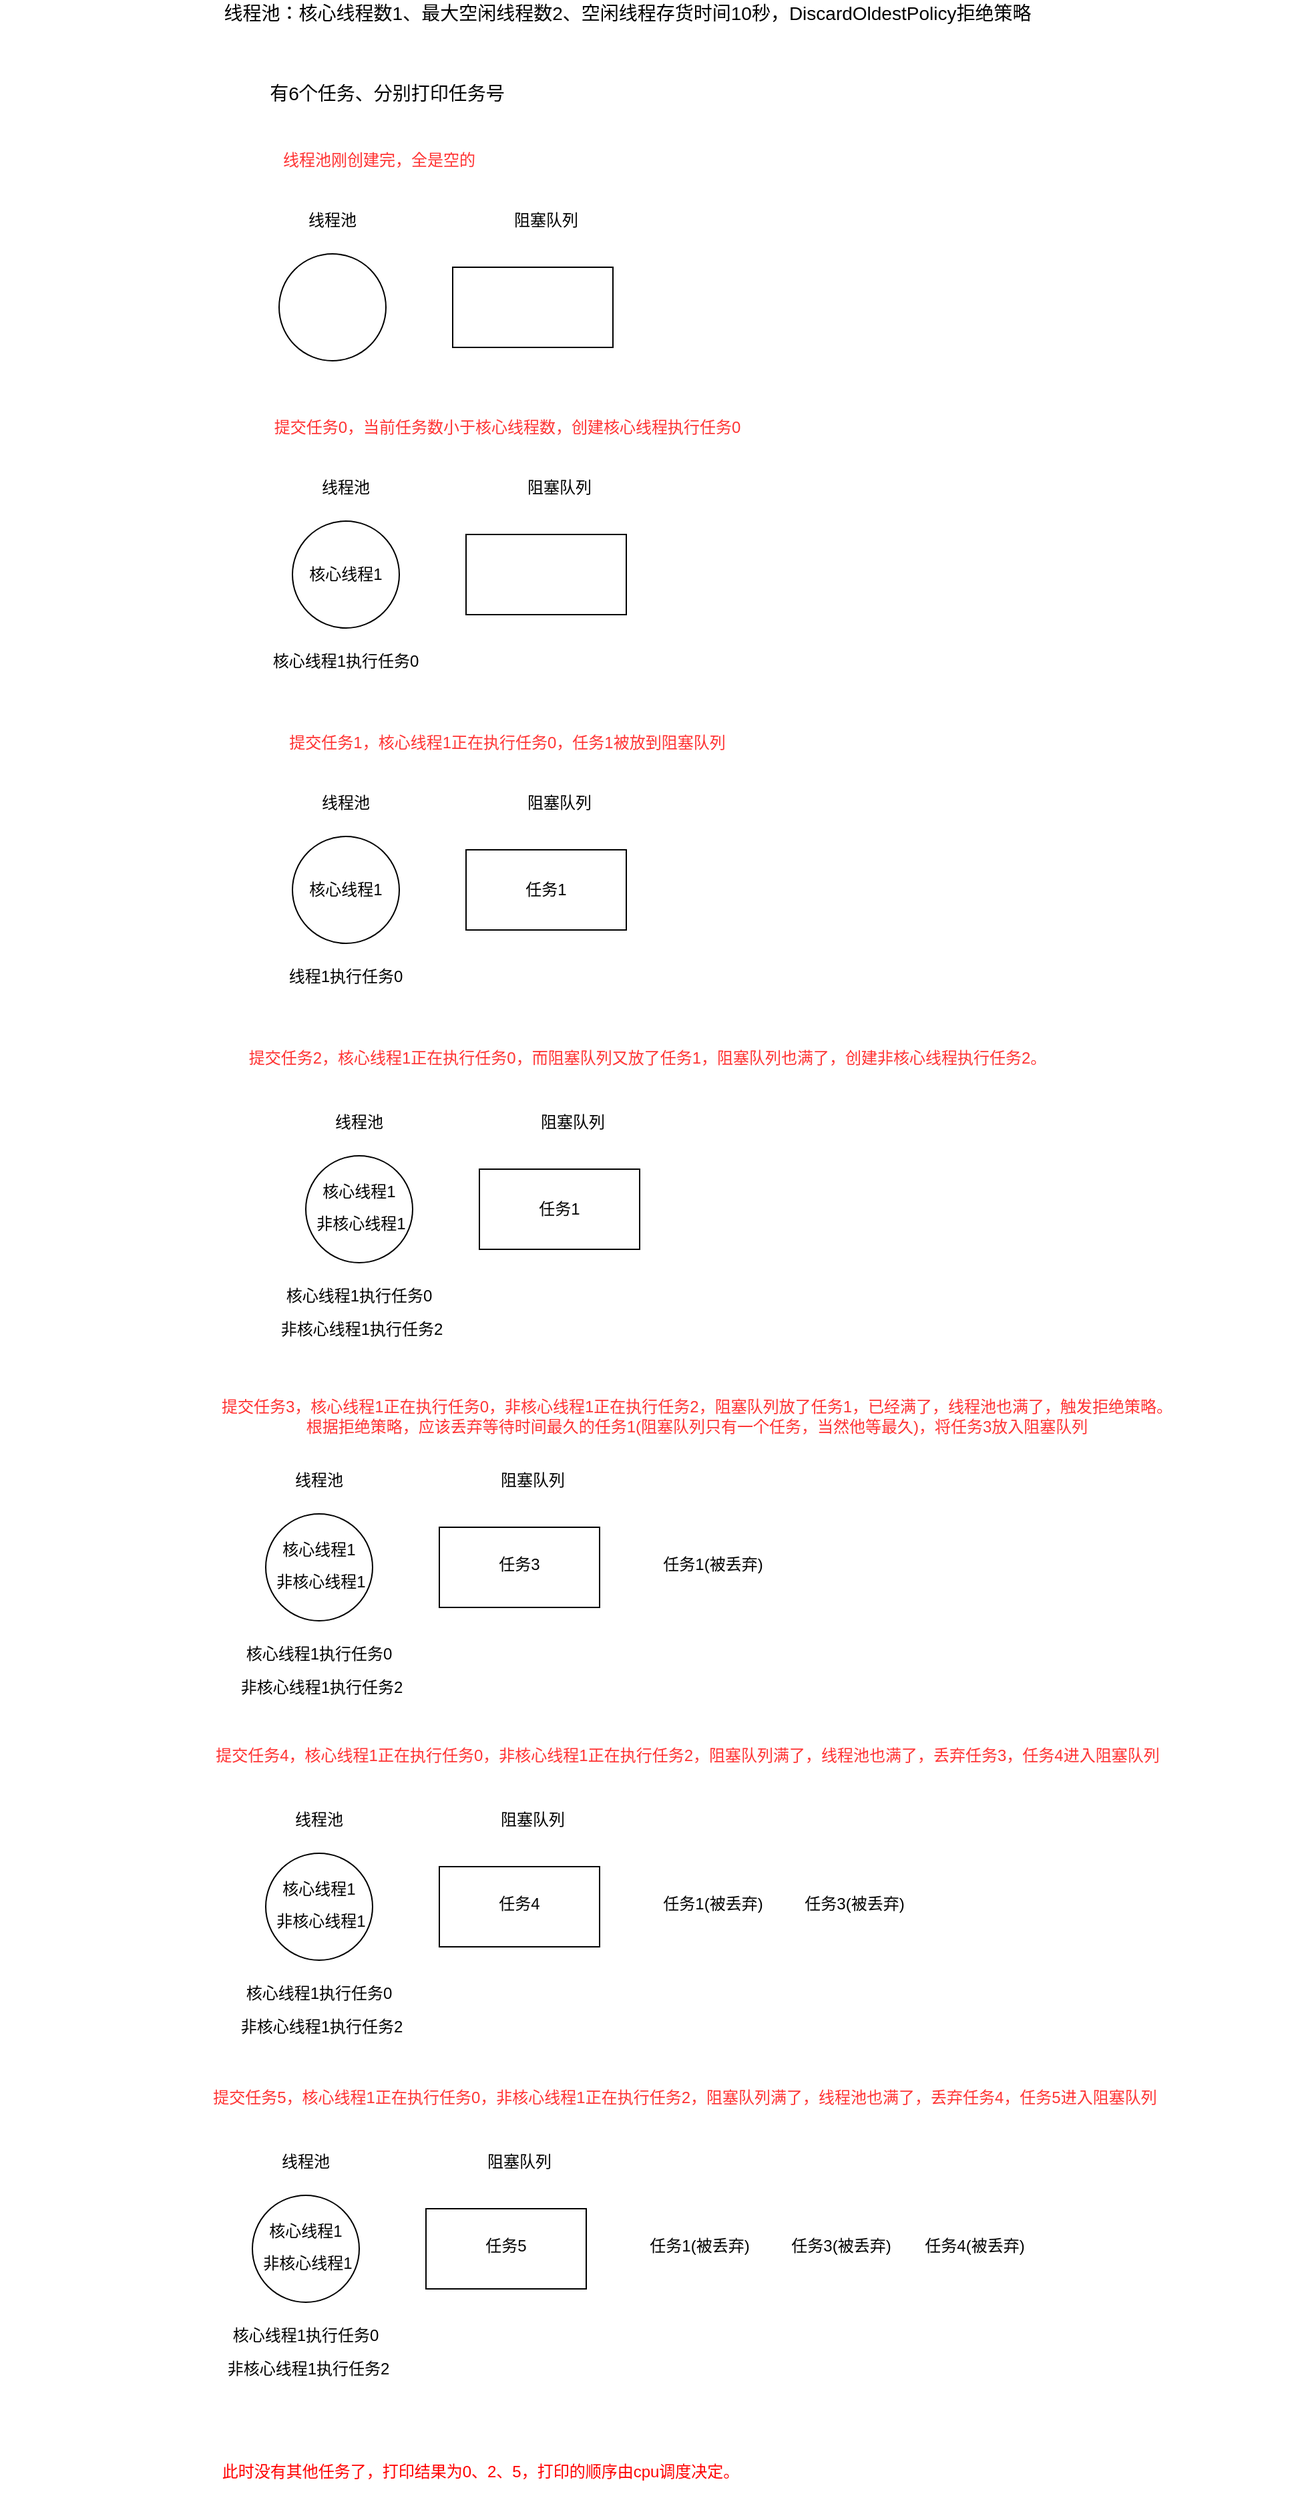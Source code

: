 <mxfile version="21.5.0" type="device">
  <diagram name="第 1 页" id="x6CWQ31z59mAk4Qy-NJt">
    <mxGraphModel dx="2261" dy="844" grid="1" gridSize="10" guides="1" tooltips="1" connect="1" arrows="1" fold="1" page="1" pageScale="1" pageWidth="827" pageHeight="1169" math="0" shadow="0">
      <root>
        <mxCell id="0" />
        <mxCell id="1" parent="0" />
        <mxCell id="WWQ9vXByA6zPc7UFQxct-1" value="" style="ellipse;whiteSpace=wrap;html=1;aspect=fixed;" vertex="1" parent="1">
          <mxGeometry x="59" y="220" width="80" height="80" as="geometry" />
        </mxCell>
        <mxCell id="WWQ9vXByA6zPc7UFQxct-2" value="" style="rounded=0;whiteSpace=wrap;html=1;" vertex="1" parent="1">
          <mxGeometry x="189" y="230" width="120" height="60" as="geometry" />
        </mxCell>
        <mxCell id="WWQ9vXByA6zPc7UFQxct-3" value="线程池" style="text;html=1;strokeColor=none;fillColor=none;align=center;verticalAlign=middle;whiteSpace=wrap;rounded=0;" vertex="1" parent="1">
          <mxGeometry x="69" y="180" width="60" height="30" as="geometry" />
        </mxCell>
        <mxCell id="WWQ9vXByA6zPc7UFQxct-4" value="阻塞队列" style="text;html=1;strokeColor=none;fillColor=none;align=center;verticalAlign=middle;whiteSpace=wrap;rounded=0;" vertex="1" parent="1">
          <mxGeometry x="229" y="180" width="60" height="30" as="geometry" />
        </mxCell>
        <mxCell id="WWQ9vXByA6zPc7UFQxct-5" value="线程池：核心线程数1、最大空闲线程数2、空闲线程存货时间10秒，DiscardOldestPolicy拒绝策略" style="text;html=1;strokeColor=none;fillColor=none;align=center;verticalAlign=middle;whiteSpace=wrap;rounded=0;fontSize=14;" vertex="1" parent="1">
          <mxGeometry x="-40" y="30" width="720" height="20" as="geometry" />
        </mxCell>
        <mxCell id="WWQ9vXByA6zPc7UFQxct-6" value="有6个任务、分别打印任务号" style="text;html=1;strokeColor=none;fillColor=none;align=center;verticalAlign=middle;whiteSpace=wrap;rounded=0;fontSize=14;" vertex="1" parent="1">
          <mxGeometry x="10" y="90" width="260" height="20" as="geometry" />
        </mxCell>
        <mxCell id="WWQ9vXByA6zPc7UFQxct-7" value="线程池刚创建完，全是空的" style="text;html=1;strokeColor=none;fillColor=none;align=center;verticalAlign=middle;whiteSpace=wrap;rounded=0;fontColor=#FF3333;" vertex="1" parent="1">
          <mxGeometry x="59" y="140" width="150" height="20" as="geometry" />
        </mxCell>
        <mxCell id="WWQ9vXByA6zPc7UFQxct-8" value="" style="ellipse;whiteSpace=wrap;html=1;aspect=fixed;" vertex="1" parent="1">
          <mxGeometry x="69" y="420" width="80" height="80" as="geometry" />
        </mxCell>
        <mxCell id="WWQ9vXByA6zPc7UFQxct-9" value="" style="rounded=0;whiteSpace=wrap;html=1;" vertex="1" parent="1">
          <mxGeometry x="199" y="430" width="120" height="60" as="geometry" />
        </mxCell>
        <mxCell id="WWQ9vXByA6zPc7UFQxct-10" value="线程池" style="text;html=1;strokeColor=none;fillColor=none;align=center;verticalAlign=middle;whiteSpace=wrap;rounded=0;" vertex="1" parent="1">
          <mxGeometry x="79" y="380" width="60" height="30" as="geometry" />
        </mxCell>
        <mxCell id="WWQ9vXByA6zPc7UFQxct-11" value="阻塞队列" style="text;html=1;strokeColor=none;fillColor=none;align=center;verticalAlign=middle;whiteSpace=wrap;rounded=0;" vertex="1" parent="1">
          <mxGeometry x="239" y="380" width="60" height="30" as="geometry" />
        </mxCell>
        <mxCell id="WWQ9vXByA6zPc7UFQxct-12" value="提交任务0，当前任务数小于核心线程数，创建核心线程执行任务0" style="text;html=1;strokeColor=none;fillColor=none;align=center;verticalAlign=middle;whiteSpace=wrap;rounded=0;fontColor=#FF3333;" vertex="1" parent="1">
          <mxGeometry y="340" width="460" height="20" as="geometry" />
        </mxCell>
        <mxCell id="WWQ9vXByA6zPc7UFQxct-13" value="核心线程1" style="text;html=1;strokeColor=none;fillColor=none;align=center;verticalAlign=middle;whiteSpace=wrap;rounded=0;" vertex="1" parent="1">
          <mxGeometry x="79" y="445" width="60" height="30" as="geometry" />
        </mxCell>
        <mxCell id="WWQ9vXByA6zPc7UFQxct-14" value="核心线程1执行任务0" style="text;html=1;strokeColor=none;fillColor=none;align=center;verticalAlign=middle;whiteSpace=wrap;rounded=0;" vertex="1" parent="1">
          <mxGeometry x="49" y="510" width="120" height="30" as="geometry" />
        </mxCell>
        <mxCell id="WWQ9vXByA6zPc7UFQxct-16" value="" style="ellipse;whiteSpace=wrap;html=1;aspect=fixed;" vertex="1" parent="1">
          <mxGeometry x="69" y="656" width="80" height="80" as="geometry" />
        </mxCell>
        <mxCell id="WWQ9vXByA6zPc7UFQxct-17" value="" style="rounded=0;whiteSpace=wrap;html=1;" vertex="1" parent="1">
          <mxGeometry x="199" y="666" width="120" height="60" as="geometry" />
        </mxCell>
        <mxCell id="WWQ9vXByA6zPc7UFQxct-18" value="线程池" style="text;html=1;strokeColor=none;fillColor=none;align=center;verticalAlign=middle;whiteSpace=wrap;rounded=0;" vertex="1" parent="1">
          <mxGeometry x="79" y="616" width="60" height="30" as="geometry" />
        </mxCell>
        <mxCell id="WWQ9vXByA6zPc7UFQxct-19" value="阻塞队列" style="text;html=1;strokeColor=none;fillColor=none;align=center;verticalAlign=middle;whiteSpace=wrap;rounded=0;" vertex="1" parent="1">
          <mxGeometry x="239" y="616" width="60" height="30" as="geometry" />
        </mxCell>
        <mxCell id="WWQ9vXByA6zPc7UFQxct-20" value="提交任务1，核心线程1正在执行任务0，任务1被放到阻塞队列" style="text;html=1;strokeColor=none;fillColor=none;align=center;verticalAlign=middle;whiteSpace=wrap;rounded=0;fontColor=#FF3333;" vertex="1" parent="1">
          <mxGeometry y="576" width="460" height="20" as="geometry" />
        </mxCell>
        <mxCell id="WWQ9vXByA6zPc7UFQxct-21" value="核心线程1" style="text;html=1;strokeColor=none;fillColor=none;align=center;verticalAlign=middle;whiteSpace=wrap;rounded=0;" vertex="1" parent="1">
          <mxGeometry x="79" y="681" width="60" height="30" as="geometry" />
        </mxCell>
        <mxCell id="WWQ9vXByA6zPc7UFQxct-22" value="线程1执行任务0" style="text;html=1;strokeColor=none;fillColor=none;align=center;verticalAlign=middle;whiteSpace=wrap;rounded=0;" vertex="1" parent="1">
          <mxGeometry x="49" y="746" width="120" height="30" as="geometry" />
        </mxCell>
        <mxCell id="WWQ9vXByA6zPc7UFQxct-23" value="任务1" style="text;html=1;strokeColor=none;fillColor=none;align=center;verticalAlign=middle;whiteSpace=wrap;rounded=0;" vertex="1" parent="1">
          <mxGeometry x="229" y="681" width="60" height="30" as="geometry" />
        </mxCell>
        <mxCell id="WWQ9vXByA6zPc7UFQxct-24" value="" style="ellipse;whiteSpace=wrap;html=1;aspect=fixed;" vertex="1" parent="1">
          <mxGeometry x="79" y="895" width="80" height="80" as="geometry" />
        </mxCell>
        <mxCell id="WWQ9vXByA6zPc7UFQxct-25" value="" style="rounded=0;whiteSpace=wrap;html=1;" vertex="1" parent="1">
          <mxGeometry x="209" y="905" width="120" height="60" as="geometry" />
        </mxCell>
        <mxCell id="WWQ9vXByA6zPc7UFQxct-26" value="线程池" style="text;html=1;strokeColor=none;fillColor=none;align=center;verticalAlign=middle;whiteSpace=wrap;rounded=0;" vertex="1" parent="1">
          <mxGeometry x="89" y="855" width="60" height="30" as="geometry" />
        </mxCell>
        <mxCell id="WWQ9vXByA6zPc7UFQxct-27" value="阻塞队列" style="text;html=1;strokeColor=none;fillColor=none;align=center;verticalAlign=middle;whiteSpace=wrap;rounded=0;" vertex="1" parent="1">
          <mxGeometry x="249" y="855" width="60" height="30" as="geometry" />
        </mxCell>
        <mxCell id="WWQ9vXByA6zPc7UFQxct-28" value="提交任务2，核心线程1正在执行任务0，而阻塞队列又放了任务1，阻塞队列也满了，创建非核心线程执行任务2。" style="text;html=1;strokeColor=none;fillColor=none;align=center;verticalAlign=middle;whiteSpace=wrap;rounded=0;fontColor=#FF3333;" vertex="1" parent="1">
          <mxGeometry x="-120" y="802" width="910" height="40" as="geometry" />
        </mxCell>
        <mxCell id="WWQ9vXByA6zPc7UFQxct-29" value="核心线程1" style="text;html=1;strokeColor=none;fillColor=none;align=center;verticalAlign=middle;whiteSpace=wrap;rounded=0;" vertex="1" parent="1">
          <mxGeometry x="89" y="907" width="60" height="30" as="geometry" />
        </mxCell>
        <mxCell id="WWQ9vXByA6zPc7UFQxct-30" value="核心线程1执行任务0" style="text;html=1;strokeColor=none;fillColor=none;align=center;verticalAlign=middle;whiteSpace=wrap;rounded=0;" vertex="1" parent="1">
          <mxGeometry x="59" y="985" width="120" height="30" as="geometry" />
        </mxCell>
        <mxCell id="WWQ9vXByA6zPc7UFQxct-31" value="任务1" style="text;html=1;strokeColor=none;fillColor=none;align=center;verticalAlign=middle;whiteSpace=wrap;rounded=0;" vertex="1" parent="1">
          <mxGeometry x="219" y="922.5" width="100" height="25" as="geometry" />
        </mxCell>
        <mxCell id="WWQ9vXByA6zPc7UFQxct-32" value="非核心线程1执行任务2" style="text;html=1;strokeColor=none;fillColor=none;align=center;verticalAlign=middle;whiteSpace=wrap;rounded=0;" vertex="1" parent="1">
          <mxGeometry x="51" y="1015" width="140" height="20" as="geometry" />
        </mxCell>
        <mxCell id="WWQ9vXByA6zPc7UFQxct-33" value="非核心线程1" style="text;html=1;strokeColor=none;fillColor=none;align=center;verticalAlign=middle;whiteSpace=wrap;rounded=0;" vertex="1" parent="1">
          <mxGeometry x="86" y="931" width="69" height="29" as="geometry" />
        </mxCell>
        <mxCell id="WWQ9vXByA6zPc7UFQxct-34" value="" style="ellipse;whiteSpace=wrap;html=1;aspect=fixed;" vertex="1" parent="1">
          <mxGeometry x="49" y="1163" width="80" height="80" as="geometry" />
        </mxCell>
        <mxCell id="WWQ9vXByA6zPc7UFQxct-35" value="" style="rounded=0;whiteSpace=wrap;html=1;" vertex="1" parent="1">
          <mxGeometry x="179" y="1173" width="120" height="60" as="geometry" />
        </mxCell>
        <mxCell id="WWQ9vXByA6zPc7UFQxct-36" value="线程池" style="text;html=1;strokeColor=none;fillColor=none;align=center;verticalAlign=middle;whiteSpace=wrap;rounded=0;" vertex="1" parent="1">
          <mxGeometry x="59" y="1123" width="60" height="30" as="geometry" />
        </mxCell>
        <mxCell id="WWQ9vXByA6zPc7UFQxct-37" value="阻塞队列" style="text;html=1;strokeColor=none;fillColor=none;align=center;verticalAlign=middle;whiteSpace=wrap;rounded=0;" vertex="1" parent="1">
          <mxGeometry x="219" y="1123" width="60" height="30" as="geometry" />
        </mxCell>
        <mxCell id="WWQ9vXByA6zPc7UFQxct-38" value="提交任务3，核心线程1正在执行任务0，非核心线程1正在执行任务2，阻塞队列放了任务1，已经满了，线程池也满了，触发拒绝策略。&lt;br&gt;根据拒绝策略，应该丢弃等待时间最久的任务1(阻塞队列只有一个任务，当然他等最久)，将任务3放入阻塞队列" style="text;html=1;strokeColor=none;fillColor=none;align=center;verticalAlign=middle;whiteSpace=wrap;rounded=0;fontColor=#FF3333;" vertex="1" parent="1">
          <mxGeometry x="-83" y="1070" width="910" height="40" as="geometry" />
        </mxCell>
        <mxCell id="WWQ9vXByA6zPc7UFQxct-39" value="核心线程1" style="text;html=1;strokeColor=none;fillColor=none;align=center;verticalAlign=middle;whiteSpace=wrap;rounded=0;" vertex="1" parent="1">
          <mxGeometry x="59" y="1175" width="60" height="30" as="geometry" />
        </mxCell>
        <mxCell id="WWQ9vXByA6zPc7UFQxct-40" value="核心线程1执行任务0" style="text;html=1;strokeColor=none;fillColor=none;align=center;verticalAlign=middle;whiteSpace=wrap;rounded=0;" vertex="1" parent="1">
          <mxGeometry x="29" y="1253" width="120" height="30" as="geometry" />
        </mxCell>
        <mxCell id="WWQ9vXByA6zPc7UFQxct-41" value="任务1(被丢弃)" style="text;html=1;strokeColor=none;fillColor=none;align=center;verticalAlign=middle;whiteSpace=wrap;rounded=0;" vertex="1" parent="1">
          <mxGeometry x="334" y="1188" width="100" height="25" as="geometry" />
        </mxCell>
        <mxCell id="WWQ9vXByA6zPc7UFQxct-42" value="非核心线程1执行任务2" style="text;html=1;strokeColor=none;fillColor=none;align=center;verticalAlign=middle;whiteSpace=wrap;rounded=0;" vertex="1" parent="1">
          <mxGeometry x="21" y="1283" width="140" height="20" as="geometry" />
        </mxCell>
        <mxCell id="WWQ9vXByA6zPc7UFQxct-43" value="非核心线程1" style="text;html=1;strokeColor=none;fillColor=none;align=center;verticalAlign=middle;whiteSpace=wrap;rounded=0;" vertex="1" parent="1">
          <mxGeometry x="56" y="1199" width="69" height="29" as="geometry" />
        </mxCell>
        <mxCell id="WWQ9vXByA6zPc7UFQxct-44" value="任务3" style="text;html=1;strokeColor=none;fillColor=none;align=center;verticalAlign=middle;whiteSpace=wrap;rounded=0;" vertex="1" parent="1">
          <mxGeometry x="189" y="1188" width="100" height="25" as="geometry" />
        </mxCell>
        <mxCell id="WWQ9vXByA6zPc7UFQxct-45" value="" style="ellipse;whiteSpace=wrap;html=1;aspect=fixed;" vertex="1" parent="1">
          <mxGeometry x="49" y="1417" width="80" height="80" as="geometry" />
        </mxCell>
        <mxCell id="WWQ9vXByA6zPc7UFQxct-46" value="" style="rounded=0;whiteSpace=wrap;html=1;" vertex="1" parent="1">
          <mxGeometry x="179" y="1427" width="120" height="60" as="geometry" />
        </mxCell>
        <mxCell id="WWQ9vXByA6zPc7UFQxct-47" value="线程池" style="text;html=1;strokeColor=none;fillColor=none;align=center;verticalAlign=middle;whiteSpace=wrap;rounded=0;" vertex="1" parent="1">
          <mxGeometry x="59" y="1377" width="60" height="30" as="geometry" />
        </mxCell>
        <mxCell id="WWQ9vXByA6zPc7UFQxct-48" value="阻塞队列" style="text;html=1;strokeColor=none;fillColor=none;align=center;verticalAlign=middle;whiteSpace=wrap;rounded=0;" vertex="1" parent="1">
          <mxGeometry x="219" y="1377" width="60" height="30" as="geometry" />
        </mxCell>
        <mxCell id="WWQ9vXByA6zPc7UFQxct-49" value="提交任务4，核心线程1正在执行任务0，非核心线程1正在执行任务2，阻塞队列满了，线程池也满了，丢弃任务3，任务4进入阻塞队列" style="text;html=1;strokeColor=none;fillColor=none;align=center;verticalAlign=middle;whiteSpace=wrap;rounded=0;fontColor=#FF3333;" vertex="1" parent="1">
          <mxGeometry x="-90" y="1324" width="910" height="40" as="geometry" />
        </mxCell>
        <mxCell id="WWQ9vXByA6zPc7UFQxct-50" value="核心线程1" style="text;html=1;strokeColor=none;fillColor=none;align=center;verticalAlign=middle;whiteSpace=wrap;rounded=0;" vertex="1" parent="1">
          <mxGeometry x="59" y="1429" width="60" height="30" as="geometry" />
        </mxCell>
        <mxCell id="WWQ9vXByA6zPc7UFQxct-51" value="核心线程1执行任务0" style="text;html=1;strokeColor=none;fillColor=none;align=center;verticalAlign=middle;whiteSpace=wrap;rounded=0;" vertex="1" parent="1">
          <mxGeometry x="29" y="1507" width="120" height="30" as="geometry" />
        </mxCell>
        <mxCell id="WWQ9vXByA6zPc7UFQxct-52" value="任务1(被丢弃)" style="text;html=1;strokeColor=none;fillColor=none;align=center;verticalAlign=middle;whiteSpace=wrap;rounded=0;" vertex="1" parent="1">
          <mxGeometry x="334" y="1442" width="100" height="25" as="geometry" />
        </mxCell>
        <mxCell id="WWQ9vXByA6zPc7UFQxct-53" value="非核心线程1执行任务2" style="text;html=1;strokeColor=none;fillColor=none;align=center;verticalAlign=middle;whiteSpace=wrap;rounded=0;" vertex="1" parent="1">
          <mxGeometry x="21" y="1537" width="140" height="20" as="geometry" />
        </mxCell>
        <mxCell id="WWQ9vXByA6zPc7UFQxct-54" value="非核心线程1" style="text;html=1;strokeColor=none;fillColor=none;align=center;verticalAlign=middle;whiteSpace=wrap;rounded=0;" vertex="1" parent="1">
          <mxGeometry x="56" y="1453" width="69" height="29" as="geometry" />
        </mxCell>
        <mxCell id="WWQ9vXByA6zPc7UFQxct-55" value="任务4" style="text;html=1;strokeColor=none;fillColor=none;align=center;verticalAlign=middle;whiteSpace=wrap;rounded=0;" vertex="1" parent="1">
          <mxGeometry x="189" y="1442" width="100" height="25" as="geometry" />
        </mxCell>
        <mxCell id="WWQ9vXByA6zPc7UFQxct-56" value="任务3(被丢弃)" style="text;html=1;strokeColor=none;fillColor=none;align=center;verticalAlign=middle;whiteSpace=wrap;rounded=0;" vertex="1" parent="1">
          <mxGeometry x="440" y="1442" width="100" height="25" as="geometry" />
        </mxCell>
        <mxCell id="WWQ9vXByA6zPc7UFQxct-57" value="" style="ellipse;whiteSpace=wrap;html=1;aspect=fixed;" vertex="1" parent="1">
          <mxGeometry x="39" y="1673" width="80" height="80" as="geometry" />
        </mxCell>
        <mxCell id="WWQ9vXByA6zPc7UFQxct-58" value="" style="rounded=0;whiteSpace=wrap;html=1;" vertex="1" parent="1">
          <mxGeometry x="169" y="1683" width="120" height="60" as="geometry" />
        </mxCell>
        <mxCell id="WWQ9vXByA6zPc7UFQxct-59" value="线程池" style="text;html=1;strokeColor=none;fillColor=none;align=center;verticalAlign=middle;whiteSpace=wrap;rounded=0;" vertex="1" parent="1">
          <mxGeometry x="49" y="1633" width="60" height="30" as="geometry" />
        </mxCell>
        <mxCell id="WWQ9vXByA6zPc7UFQxct-60" value="阻塞队列" style="text;html=1;strokeColor=none;fillColor=none;align=center;verticalAlign=middle;whiteSpace=wrap;rounded=0;" vertex="1" parent="1">
          <mxGeometry x="209" y="1633" width="60" height="30" as="geometry" />
        </mxCell>
        <mxCell id="WWQ9vXByA6zPc7UFQxct-61" value="提交任务5，核心线程1正在执行任务0，非核心线程1正在执行任务2，阻塞队列满了，线程池也满了，丢弃任务4，任务5进入阻塞队列" style="text;html=1;strokeColor=none;fillColor=none;align=center;verticalAlign=middle;whiteSpace=wrap;rounded=0;fontColor=#FF3333;" vertex="1" parent="1">
          <mxGeometry x="-92" y="1580" width="910" height="40" as="geometry" />
        </mxCell>
        <mxCell id="WWQ9vXByA6zPc7UFQxct-62" value="核心线程1" style="text;html=1;strokeColor=none;fillColor=none;align=center;verticalAlign=middle;whiteSpace=wrap;rounded=0;" vertex="1" parent="1">
          <mxGeometry x="49" y="1685" width="60" height="30" as="geometry" />
        </mxCell>
        <mxCell id="WWQ9vXByA6zPc7UFQxct-63" value="核心线程1执行任务0" style="text;html=1;strokeColor=none;fillColor=none;align=center;verticalAlign=middle;whiteSpace=wrap;rounded=0;" vertex="1" parent="1">
          <mxGeometry x="19" y="1763" width="120" height="30" as="geometry" />
        </mxCell>
        <mxCell id="WWQ9vXByA6zPc7UFQxct-64" value="任务1(被丢弃)" style="text;html=1;strokeColor=none;fillColor=none;align=center;verticalAlign=middle;whiteSpace=wrap;rounded=0;" vertex="1" parent="1">
          <mxGeometry x="324" y="1698" width="100" height="25" as="geometry" />
        </mxCell>
        <mxCell id="WWQ9vXByA6zPc7UFQxct-65" value="非核心线程1执行任务2" style="text;html=1;strokeColor=none;fillColor=none;align=center;verticalAlign=middle;whiteSpace=wrap;rounded=0;" vertex="1" parent="1">
          <mxGeometry x="11" y="1793" width="140" height="20" as="geometry" />
        </mxCell>
        <mxCell id="WWQ9vXByA6zPc7UFQxct-66" value="非核心线程1" style="text;html=1;strokeColor=none;fillColor=none;align=center;verticalAlign=middle;whiteSpace=wrap;rounded=0;" vertex="1" parent="1">
          <mxGeometry x="46" y="1709" width="69" height="29" as="geometry" />
        </mxCell>
        <mxCell id="WWQ9vXByA6zPc7UFQxct-67" value="任务5" style="text;html=1;strokeColor=none;fillColor=none;align=center;verticalAlign=middle;whiteSpace=wrap;rounded=0;" vertex="1" parent="1">
          <mxGeometry x="179" y="1698" width="100" height="25" as="geometry" />
        </mxCell>
        <mxCell id="WWQ9vXByA6zPc7UFQxct-68" value="任务3(被丢弃)" style="text;html=1;strokeColor=none;fillColor=none;align=center;verticalAlign=middle;whiteSpace=wrap;rounded=0;" vertex="1" parent="1">
          <mxGeometry x="430" y="1698" width="100" height="25" as="geometry" />
        </mxCell>
        <mxCell id="WWQ9vXByA6zPc7UFQxct-69" value="任务4(被丢弃)" style="text;html=1;strokeColor=none;fillColor=none;align=center;verticalAlign=middle;whiteSpace=wrap;rounded=0;" vertex="1" parent="1">
          <mxGeometry x="530" y="1698.5" width="100" height="25" as="geometry" />
        </mxCell>
        <mxCell id="WWQ9vXByA6zPc7UFQxct-70" value="此时没有其他任务了，打印结果为0、2、5，打印的顺序由cpu调度决定。" style="text;html=1;strokeColor=none;fillColor=none;align=center;verticalAlign=middle;whiteSpace=wrap;rounded=0;fontColor=#FF0000;" vertex="1" parent="1">
          <mxGeometry x="-150" y="1860" width="720" height="40" as="geometry" />
        </mxCell>
      </root>
    </mxGraphModel>
  </diagram>
</mxfile>
